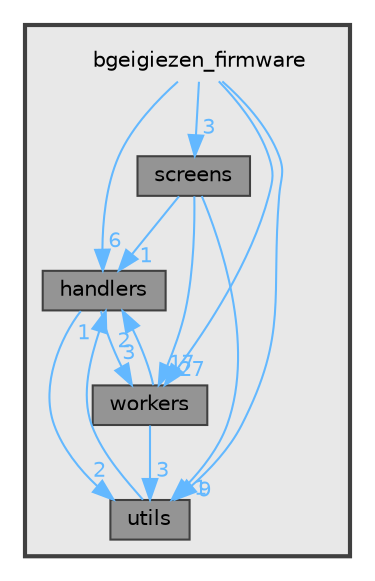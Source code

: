 digraph "bgeigiezen_firmware"
{
 // LATEX_PDF_SIZE
  bgcolor="transparent";
  edge [fontname=Helvetica,fontsize=10,labelfontname=Helvetica,labelfontsize=10];
  node [fontname=Helvetica,fontsize=10,shape=box,height=0.2,width=0.4];
  compound=true
  subgraph clusterdir_e1eaf1e768829cf4a63747721d8faaf4 {
    graph [ bgcolor="#e8e8e8", pencolor="grey25", label="", fontname=Helvetica,fontsize=10 style="filled,bold", URL="dir_e1eaf1e768829cf4a63747721d8faaf4.html",tooltip=""]
    dir_e1eaf1e768829cf4a63747721d8faaf4 [shape=plaintext, label="bgeigiezen_firmware"];
  dir_749451a598ecd5c0309d9027278f34c6 [label="handlers", fillcolor="#949494", color="grey25", style="filled", URL="dir_749451a598ecd5c0309d9027278f34c6.html",tooltip=""];
  dir_6f13c7d66f004924e86a65a4e93b51f7 [label="screens", fillcolor="#949494", color="grey25", style="filled", URL="dir_6f13c7d66f004924e86a65a4e93b51f7.html",tooltip=""];
  dir_a24ad72c06e21cd2cd0e24e40f39aea1 [label="utils", fillcolor="#949494", color="grey25", style="filled", URL="dir_a24ad72c06e21cd2cd0e24e40f39aea1.html",tooltip=""];
  dir_d5d1412b4c1b9faa3d16b8867b1e9070 [label="workers", fillcolor="#949494", color="grey25", style="filled", URL="dir_d5d1412b4c1b9faa3d16b8867b1e9070.html",tooltip=""];
  }
  dir_e1eaf1e768829cf4a63747721d8faaf4->dir_6f13c7d66f004924e86a65a4e93b51f7 [headlabel="3", labeldistance=1.5 headhref="dir_000000_000002.html" color="steelblue1" fontcolor="steelblue1"];
  dir_e1eaf1e768829cf4a63747721d8faaf4->dir_749451a598ecd5c0309d9027278f34c6 [headlabel="6", labeldistance=1.5 headhref="dir_000000_000001.html" color="steelblue1" fontcolor="steelblue1"];
  dir_e1eaf1e768829cf4a63747721d8faaf4->dir_a24ad72c06e21cd2cd0e24e40f39aea1 [headlabel="9", labeldistance=1.5 headhref="dir_000000_000003.html" color="steelblue1" fontcolor="steelblue1"];
  dir_e1eaf1e768829cf4a63747721d8faaf4->dir_d5d1412b4c1b9faa3d16b8867b1e9070 [headlabel="27", labeldistance=1.5 headhref="dir_000000_000004.html" color="steelblue1" fontcolor="steelblue1"];
  dir_749451a598ecd5c0309d9027278f34c6->dir_a24ad72c06e21cd2cd0e24e40f39aea1 [headlabel="2", labeldistance=1.5 headhref="dir_000001_000003.html" color="steelblue1" fontcolor="steelblue1"];
  dir_749451a598ecd5c0309d9027278f34c6->dir_d5d1412b4c1b9faa3d16b8867b1e9070 [headlabel="3", labeldistance=1.5 headhref="dir_000001_000004.html" color="steelblue1" fontcolor="steelblue1"];
  dir_6f13c7d66f004924e86a65a4e93b51f7->dir_749451a598ecd5c0309d9027278f34c6 [headlabel="1", labeldistance=1.5 headhref="dir_000002_000001.html" color="steelblue1" fontcolor="steelblue1"];
  dir_6f13c7d66f004924e86a65a4e93b51f7->dir_a24ad72c06e21cd2cd0e24e40f39aea1 [headlabel="1", labeldistance=1.5 headhref="dir_000002_000003.html" color="steelblue1" fontcolor="steelblue1"];
  dir_6f13c7d66f004924e86a65a4e93b51f7->dir_d5d1412b4c1b9faa3d16b8867b1e9070 [headlabel="17", labeldistance=1.5 headhref="dir_000002_000004.html" color="steelblue1" fontcolor="steelblue1"];
  dir_a24ad72c06e21cd2cd0e24e40f39aea1->dir_749451a598ecd5c0309d9027278f34c6 [headlabel="1", labeldistance=1.5 headhref="dir_000003_000001.html" color="steelblue1" fontcolor="steelblue1"];
  dir_d5d1412b4c1b9faa3d16b8867b1e9070->dir_749451a598ecd5c0309d9027278f34c6 [headlabel="2", labeldistance=1.5 headhref="dir_000004_000001.html" color="steelblue1" fontcolor="steelblue1"];
  dir_d5d1412b4c1b9faa3d16b8867b1e9070->dir_a24ad72c06e21cd2cd0e24e40f39aea1 [headlabel="3", labeldistance=1.5 headhref="dir_000004_000003.html" color="steelblue1" fontcolor="steelblue1"];
}

